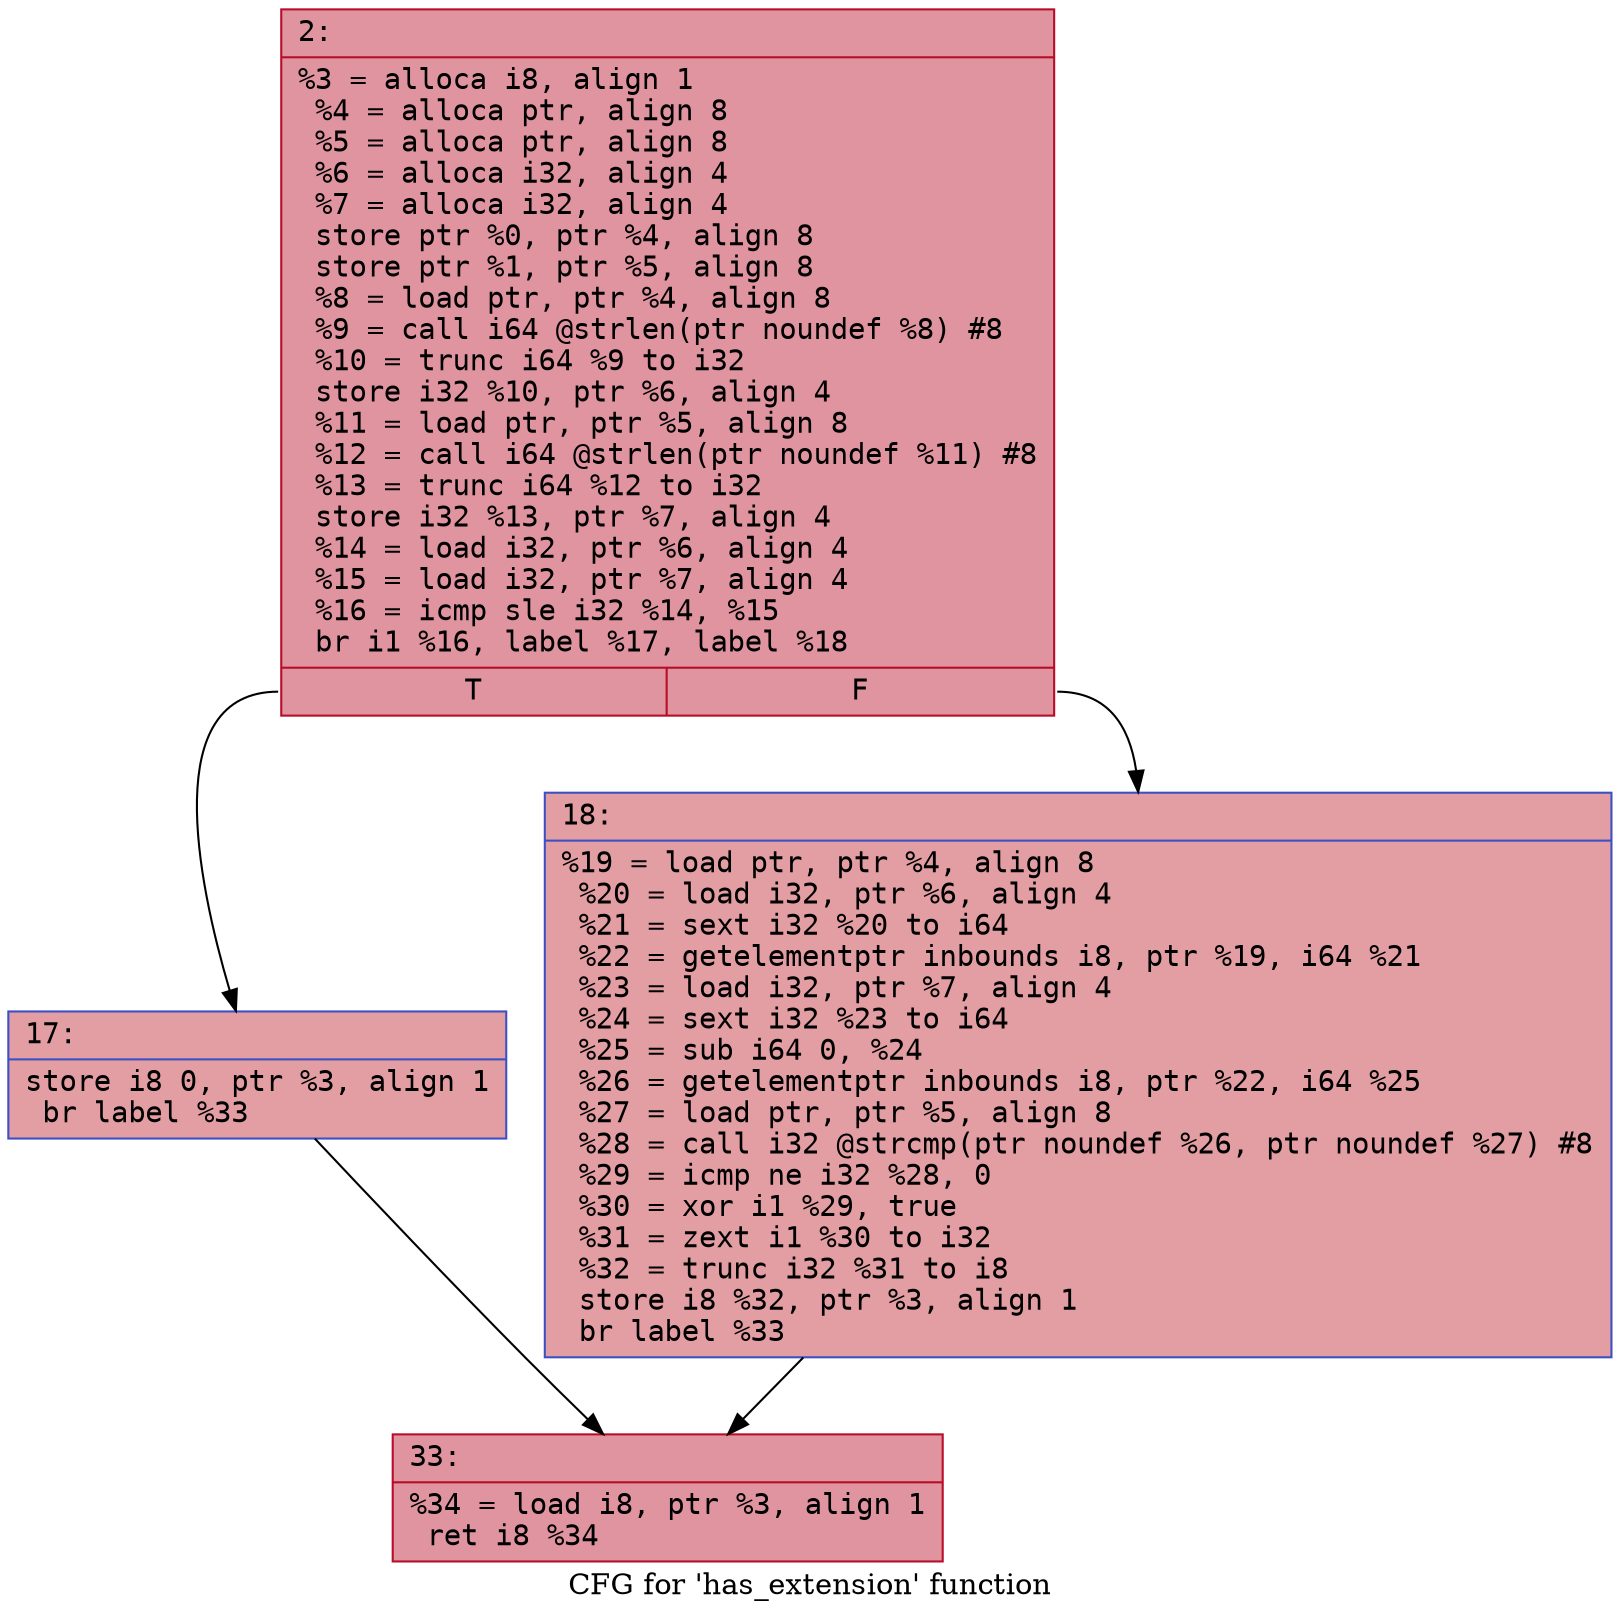 digraph "CFG for 'has_extension' function" {
	label="CFG for 'has_extension' function";

	Node0x6000019771b0 [shape=record,color="#b70d28ff", style=filled, fillcolor="#b70d2870" fontname="Courier",label="{2:\l|  %3 = alloca i8, align 1\l  %4 = alloca ptr, align 8\l  %5 = alloca ptr, align 8\l  %6 = alloca i32, align 4\l  %7 = alloca i32, align 4\l  store ptr %0, ptr %4, align 8\l  store ptr %1, ptr %5, align 8\l  %8 = load ptr, ptr %4, align 8\l  %9 = call i64 @strlen(ptr noundef %8) #8\l  %10 = trunc i64 %9 to i32\l  store i32 %10, ptr %6, align 4\l  %11 = load ptr, ptr %5, align 8\l  %12 = call i64 @strlen(ptr noundef %11) #8\l  %13 = trunc i64 %12 to i32\l  store i32 %13, ptr %7, align 4\l  %14 = load i32, ptr %6, align 4\l  %15 = load i32, ptr %7, align 4\l  %16 = icmp sle i32 %14, %15\l  br i1 %16, label %17, label %18\l|{<s0>T|<s1>F}}"];
	Node0x6000019771b0:s0 -> Node0x600001977200[tooltip="2 -> 17\nProbability 50.00%" ];
	Node0x6000019771b0:s1 -> Node0x600001977250[tooltip="2 -> 18\nProbability 50.00%" ];
	Node0x600001977200 [shape=record,color="#3d50c3ff", style=filled, fillcolor="#be242e70" fontname="Courier",label="{17:\l|  store i8 0, ptr %3, align 1\l  br label %33\l}"];
	Node0x600001977200 -> Node0x6000019772a0[tooltip="17 -> 33\nProbability 100.00%" ];
	Node0x600001977250 [shape=record,color="#3d50c3ff", style=filled, fillcolor="#be242e70" fontname="Courier",label="{18:\l|  %19 = load ptr, ptr %4, align 8\l  %20 = load i32, ptr %6, align 4\l  %21 = sext i32 %20 to i64\l  %22 = getelementptr inbounds i8, ptr %19, i64 %21\l  %23 = load i32, ptr %7, align 4\l  %24 = sext i32 %23 to i64\l  %25 = sub i64 0, %24\l  %26 = getelementptr inbounds i8, ptr %22, i64 %25\l  %27 = load ptr, ptr %5, align 8\l  %28 = call i32 @strcmp(ptr noundef %26, ptr noundef %27) #8\l  %29 = icmp ne i32 %28, 0\l  %30 = xor i1 %29, true\l  %31 = zext i1 %30 to i32\l  %32 = trunc i32 %31 to i8\l  store i8 %32, ptr %3, align 1\l  br label %33\l}"];
	Node0x600001977250 -> Node0x6000019772a0[tooltip="18 -> 33\nProbability 100.00%" ];
	Node0x6000019772a0 [shape=record,color="#b70d28ff", style=filled, fillcolor="#b70d2870" fontname="Courier",label="{33:\l|  %34 = load i8, ptr %3, align 1\l  ret i8 %34\l}"];
}
